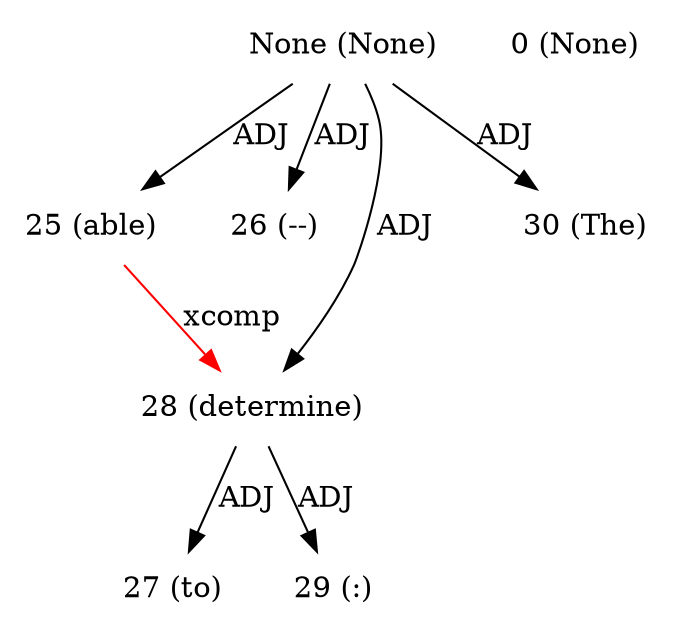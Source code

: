 digraph G{
edge [dir=forward]
node [shape=plaintext]

None [label="None (None)"]
None -> 25 [label="ADJ"]
None -> 26 [label="ADJ"]
None -> 28 [label="ADJ"]
None [label="None (None)"]
None -> 30 [label="ADJ"]
0 [label="0 (None)"]
25 [label="25 (able)"]
26 [label="26 (--)"]
27 [label="27 (to)"]
28 [label="28 (determine)"]
25 -> 28 [label="xcomp", color="red"]
28 -> 27 [label="ADJ"]
28 -> 29 [label="ADJ"]
29 [label="29 (:)"]
30 [label="30 (The)"]
}
